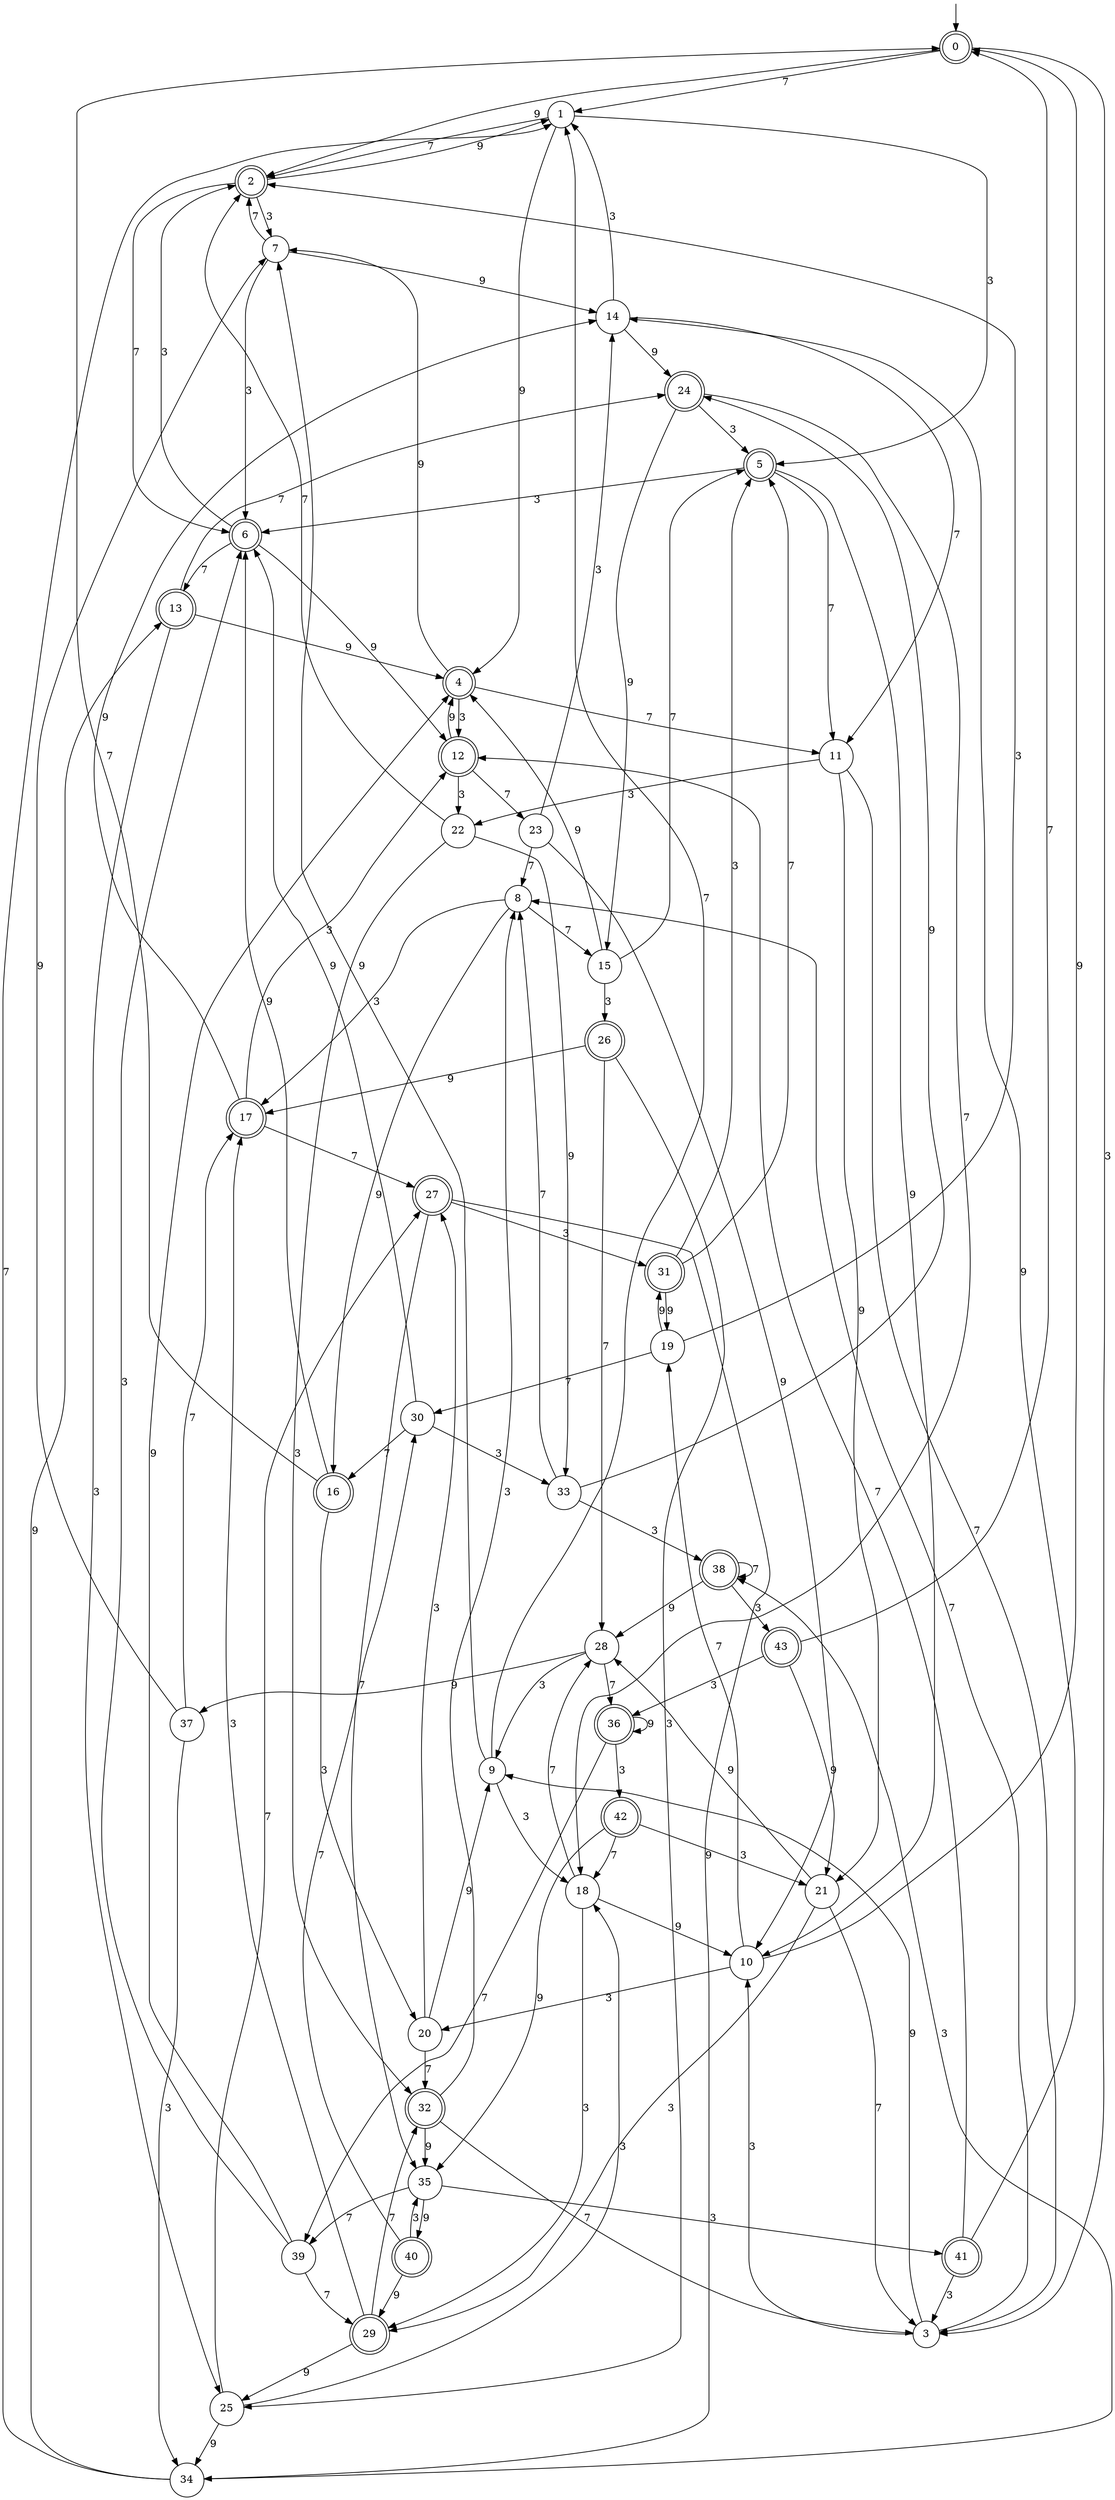 digraph g {

	s0 [shape="doublecircle" label="0"];
	s1 [shape="circle" label="1"];
	s2 [shape="doublecircle" label="2"];
	s3 [shape="circle" label="3"];
	s4 [shape="doublecircle" label="4"];
	s5 [shape="doublecircle" label="5"];
	s6 [shape="doublecircle" label="6"];
	s7 [shape="circle" label="7"];
	s8 [shape="circle" label="8"];
	s9 [shape="circle" label="9"];
	s10 [shape="circle" label="10"];
	s11 [shape="circle" label="11"];
	s12 [shape="doublecircle" label="12"];
	s13 [shape="doublecircle" label="13"];
	s14 [shape="circle" label="14"];
	s15 [shape="circle" label="15"];
	s16 [shape="doublecircle" label="16"];
	s17 [shape="doublecircle" label="17"];
	s18 [shape="circle" label="18"];
	s19 [shape="circle" label="19"];
	s20 [shape="circle" label="20"];
	s21 [shape="circle" label="21"];
	s22 [shape="circle" label="22"];
	s23 [shape="circle" label="23"];
	s24 [shape="doublecircle" label="24"];
	s25 [shape="circle" label="25"];
	s26 [shape="doublecircle" label="26"];
	s27 [shape="doublecircle" label="27"];
	s28 [shape="circle" label="28"];
	s29 [shape="doublecircle" label="29"];
	s30 [shape="circle" label="30"];
	s31 [shape="doublecircle" label="31"];
	s32 [shape="doublecircle" label="32"];
	s33 [shape="circle" label="33"];
	s34 [shape="circle" label="34"];
	s35 [shape="circle" label="35"];
	s36 [shape="doublecircle" label="36"];
	s37 [shape="circle" label="37"];
	s38 [shape="doublecircle" label="38"];
	s39 [shape="circle" label="39"];
	s40 [shape="doublecircle" label="40"];
	s41 [shape="doublecircle" label="41"];
	s42 [shape="doublecircle" label="42"];
	s43 [shape="doublecircle" label="43"];
	s0 -> s1 [label="7"];
	s0 -> s2 [label="9"];
	s0 -> s3 [label="3"];
	s1 -> s2 [label="7"];
	s1 -> s4 [label="9"];
	s1 -> s5 [label="3"];
	s2 -> s6 [label="7"];
	s2 -> s1 [label="9"];
	s2 -> s7 [label="3"];
	s3 -> s8 [label="7"];
	s3 -> s9 [label="9"];
	s3 -> s10 [label="3"];
	s4 -> s11 [label="7"];
	s4 -> s7 [label="9"];
	s4 -> s12 [label="3"];
	s5 -> s11 [label="7"];
	s5 -> s10 [label="9"];
	s5 -> s6 [label="3"];
	s6 -> s13 [label="7"];
	s6 -> s12 [label="9"];
	s6 -> s2 [label="3"];
	s7 -> s2 [label="7"];
	s7 -> s14 [label="9"];
	s7 -> s6 [label="3"];
	s8 -> s15 [label="7"];
	s8 -> s16 [label="9"];
	s8 -> s17 [label="3"];
	s9 -> s1 [label="7"];
	s9 -> s7 [label="9"];
	s9 -> s18 [label="3"];
	s10 -> s19 [label="7"];
	s10 -> s0 [label="9"];
	s10 -> s20 [label="3"];
	s11 -> s3 [label="7"];
	s11 -> s21 [label="9"];
	s11 -> s22 [label="3"];
	s12 -> s23 [label="7"];
	s12 -> s4 [label="9"];
	s12 -> s22 [label="3"];
	s13 -> s24 [label="7"];
	s13 -> s4 [label="9"];
	s13 -> s25 [label="3"];
	s14 -> s11 [label="7"];
	s14 -> s24 [label="9"];
	s14 -> s1 [label="3"];
	s15 -> s5 [label="7"];
	s15 -> s4 [label="9"];
	s15 -> s26 [label="3"];
	s16 -> s0 [label="7"];
	s16 -> s6 [label="9"];
	s16 -> s20 [label="3"];
	s17 -> s27 [label="7"];
	s17 -> s14 [label="9"];
	s17 -> s12 [label="3"];
	s18 -> s28 [label="7"];
	s18 -> s10 [label="9"];
	s18 -> s29 [label="3"];
	s19 -> s30 [label="7"];
	s19 -> s31 [label="9"];
	s19 -> s2 [label="3"];
	s20 -> s32 [label="7"];
	s20 -> s9 [label="9"];
	s20 -> s27 [label="3"];
	s21 -> s3 [label="7"];
	s21 -> s28 [label="9"];
	s21 -> s29 [label="3"];
	s22 -> s2 [label="7"];
	s22 -> s33 [label="9"];
	s22 -> s32 [label="3"];
	s23 -> s8 [label="7"];
	s23 -> s10 [label="9"];
	s23 -> s14 [label="3"];
	s24 -> s18 [label="7"];
	s24 -> s15 [label="9"];
	s24 -> s5 [label="3"];
	s25 -> s27 [label="7"];
	s25 -> s34 [label="9"];
	s25 -> s18 [label="3"];
	s26 -> s28 [label="7"];
	s26 -> s17 [label="9"];
	s26 -> s25 [label="3"];
	s27 -> s35 [label="7"];
	s27 -> s34 [label="9"];
	s27 -> s31 [label="3"];
	s28 -> s36 [label="7"];
	s28 -> s37 [label="9"];
	s28 -> s9 [label="3"];
	s29 -> s32 [label="7"];
	s29 -> s25 [label="9"];
	s29 -> s17 [label="3"];
	s30 -> s16 [label="7"];
	s30 -> s6 [label="9"];
	s30 -> s33 [label="3"];
	s31 -> s5 [label="7"];
	s31 -> s19 [label="9"];
	s31 -> s5 [label="3"];
	s32 -> s3 [label="7"];
	s32 -> s35 [label="9"];
	s32 -> s8 [label="3"];
	s33 -> s8 [label="7"];
	s33 -> s24 [label="9"];
	s33 -> s38 [label="3"];
	s34 -> s1 [label="7"];
	s34 -> s13 [label="9"];
	s34 -> s38 [label="3"];
	s35 -> s39 [label="7"];
	s35 -> s40 [label="9"];
	s35 -> s41 [label="3"];
	s36 -> s39 [label="7"];
	s36 -> s36 [label="9"];
	s36 -> s42 [label="3"];
	s37 -> s17 [label="7"];
	s37 -> s7 [label="9"];
	s37 -> s34 [label="3"];
	s38 -> s38 [label="7"];
	s38 -> s28 [label="9"];
	s38 -> s43 [label="3"];
	s39 -> s29 [label="7"];
	s39 -> s4 [label="9"];
	s39 -> s6 [label="3"];
	s40 -> s30 [label="7"];
	s40 -> s29 [label="9"];
	s40 -> s35 [label="3"];
	s41 -> s12 [label="7"];
	s41 -> s14 [label="9"];
	s41 -> s3 [label="3"];
	s42 -> s18 [label="7"];
	s42 -> s35 [label="9"];
	s42 -> s21 [label="3"];
	s43 -> s0 [label="7"];
	s43 -> s21 [label="9"];
	s43 -> s36 [label="3"];

__start0 [label="" shape="none" width="0" height="0"];
__start0 -> s0;

}
